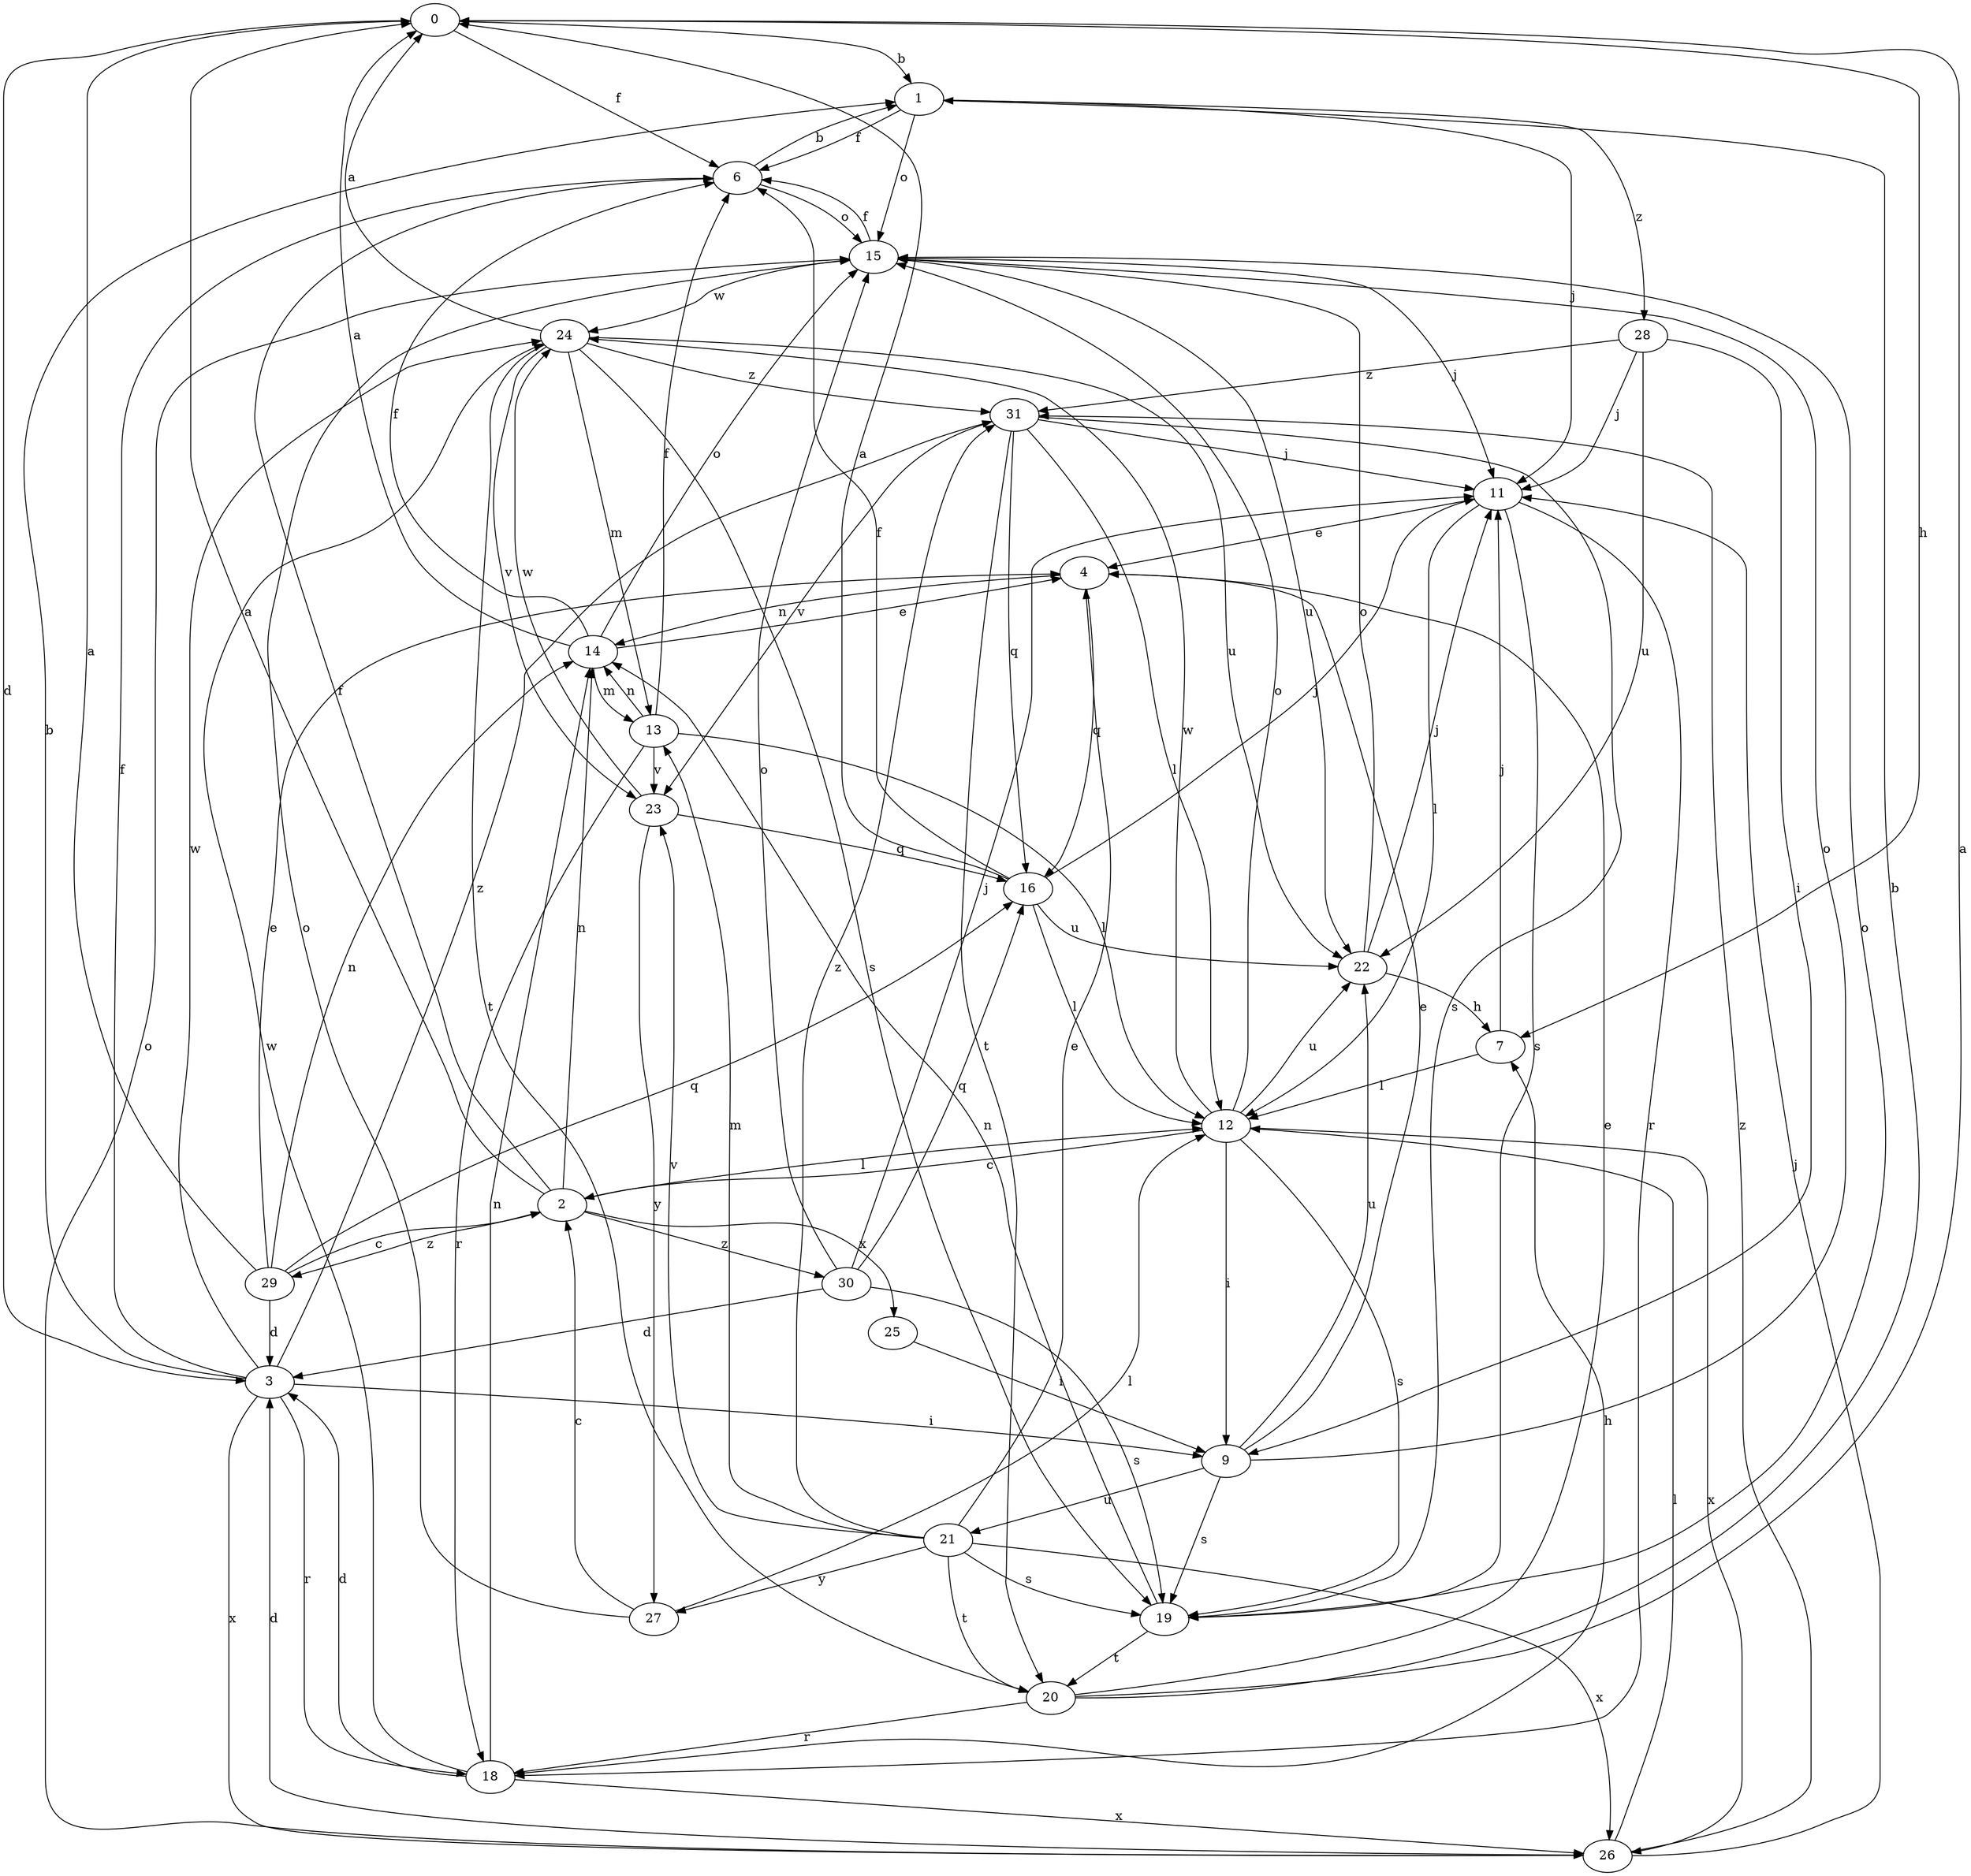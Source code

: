 strict digraph  {
0;
1;
2;
3;
4;
6;
7;
9;
11;
12;
13;
14;
15;
16;
18;
19;
20;
21;
22;
23;
24;
25;
26;
27;
28;
29;
30;
31;
0 -> 1  [label=b];
0 -> 3  [label=d];
0 -> 6  [label=f];
0 -> 7  [label=h];
1 -> 6  [label=f];
1 -> 11  [label=j];
1 -> 15  [label=o];
1 -> 28  [label=z];
2 -> 0  [label=a];
2 -> 6  [label=f];
2 -> 12  [label=l];
2 -> 14  [label=n];
2 -> 25  [label=x];
2 -> 29  [label=z];
2 -> 30  [label=z];
3 -> 1  [label=b];
3 -> 6  [label=f];
3 -> 9  [label=i];
3 -> 18  [label=r];
3 -> 24  [label=w];
3 -> 26  [label=x];
3 -> 31  [label=z];
4 -> 14  [label=n];
4 -> 16  [label=q];
6 -> 1  [label=b];
6 -> 15  [label=o];
7 -> 11  [label=j];
7 -> 12  [label=l];
9 -> 4  [label=e];
9 -> 15  [label=o];
9 -> 19  [label=s];
9 -> 21  [label=u];
9 -> 22  [label=u];
11 -> 4  [label=e];
11 -> 12  [label=l];
11 -> 18  [label=r];
11 -> 19  [label=s];
12 -> 2  [label=c];
12 -> 9  [label=i];
12 -> 15  [label=o];
12 -> 19  [label=s];
12 -> 22  [label=u];
12 -> 24  [label=w];
12 -> 26  [label=x];
13 -> 6  [label=f];
13 -> 12  [label=l];
13 -> 14  [label=n];
13 -> 18  [label=r];
13 -> 23  [label=v];
14 -> 0  [label=a];
14 -> 4  [label=e];
14 -> 6  [label=f];
14 -> 13  [label=m];
14 -> 15  [label=o];
15 -> 6  [label=f];
15 -> 11  [label=j];
15 -> 22  [label=u];
15 -> 24  [label=w];
16 -> 0  [label=a];
16 -> 6  [label=f];
16 -> 11  [label=j];
16 -> 12  [label=l];
16 -> 22  [label=u];
18 -> 3  [label=d];
18 -> 7  [label=h];
18 -> 14  [label=n];
18 -> 24  [label=w];
18 -> 26  [label=x];
19 -> 14  [label=n];
19 -> 15  [label=o];
19 -> 20  [label=t];
20 -> 0  [label=a];
20 -> 1  [label=b];
20 -> 4  [label=e];
20 -> 18  [label=r];
21 -> 4  [label=e];
21 -> 13  [label=m];
21 -> 19  [label=s];
21 -> 20  [label=t];
21 -> 23  [label=v];
21 -> 26  [label=x];
21 -> 27  [label=y];
21 -> 31  [label=z];
22 -> 7  [label=h];
22 -> 11  [label=j];
22 -> 15  [label=o];
23 -> 16  [label=q];
23 -> 24  [label=w];
23 -> 27  [label=y];
24 -> 0  [label=a];
24 -> 13  [label=m];
24 -> 19  [label=s];
24 -> 20  [label=t];
24 -> 22  [label=u];
24 -> 23  [label=v];
24 -> 31  [label=z];
25 -> 9  [label=i];
26 -> 3  [label=d];
26 -> 11  [label=j];
26 -> 12  [label=l];
26 -> 15  [label=o];
26 -> 31  [label=z];
27 -> 2  [label=c];
27 -> 12  [label=l];
27 -> 15  [label=o];
28 -> 9  [label=i];
28 -> 11  [label=j];
28 -> 22  [label=u];
28 -> 31  [label=z];
29 -> 0  [label=a];
29 -> 2  [label=c];
29 -> 3  [label=d];
29 -> 4  [label=e];
29 -> 14  [label=n];
29 -> 16  [label=q];
30 -> 3  [label=d];
30 -> 11  [label=j];
30 -> 15  [label=o];
30 -> 16  [label=q];
30 -> 19  [label=s];
31 -> 11  [label=j];
31 -> 12  [label=l];
31 -> 16  [label=q];
31 -> 19  [label=s];
31 -> 20  [label=t];
31 -> 23  [label=v];
}
